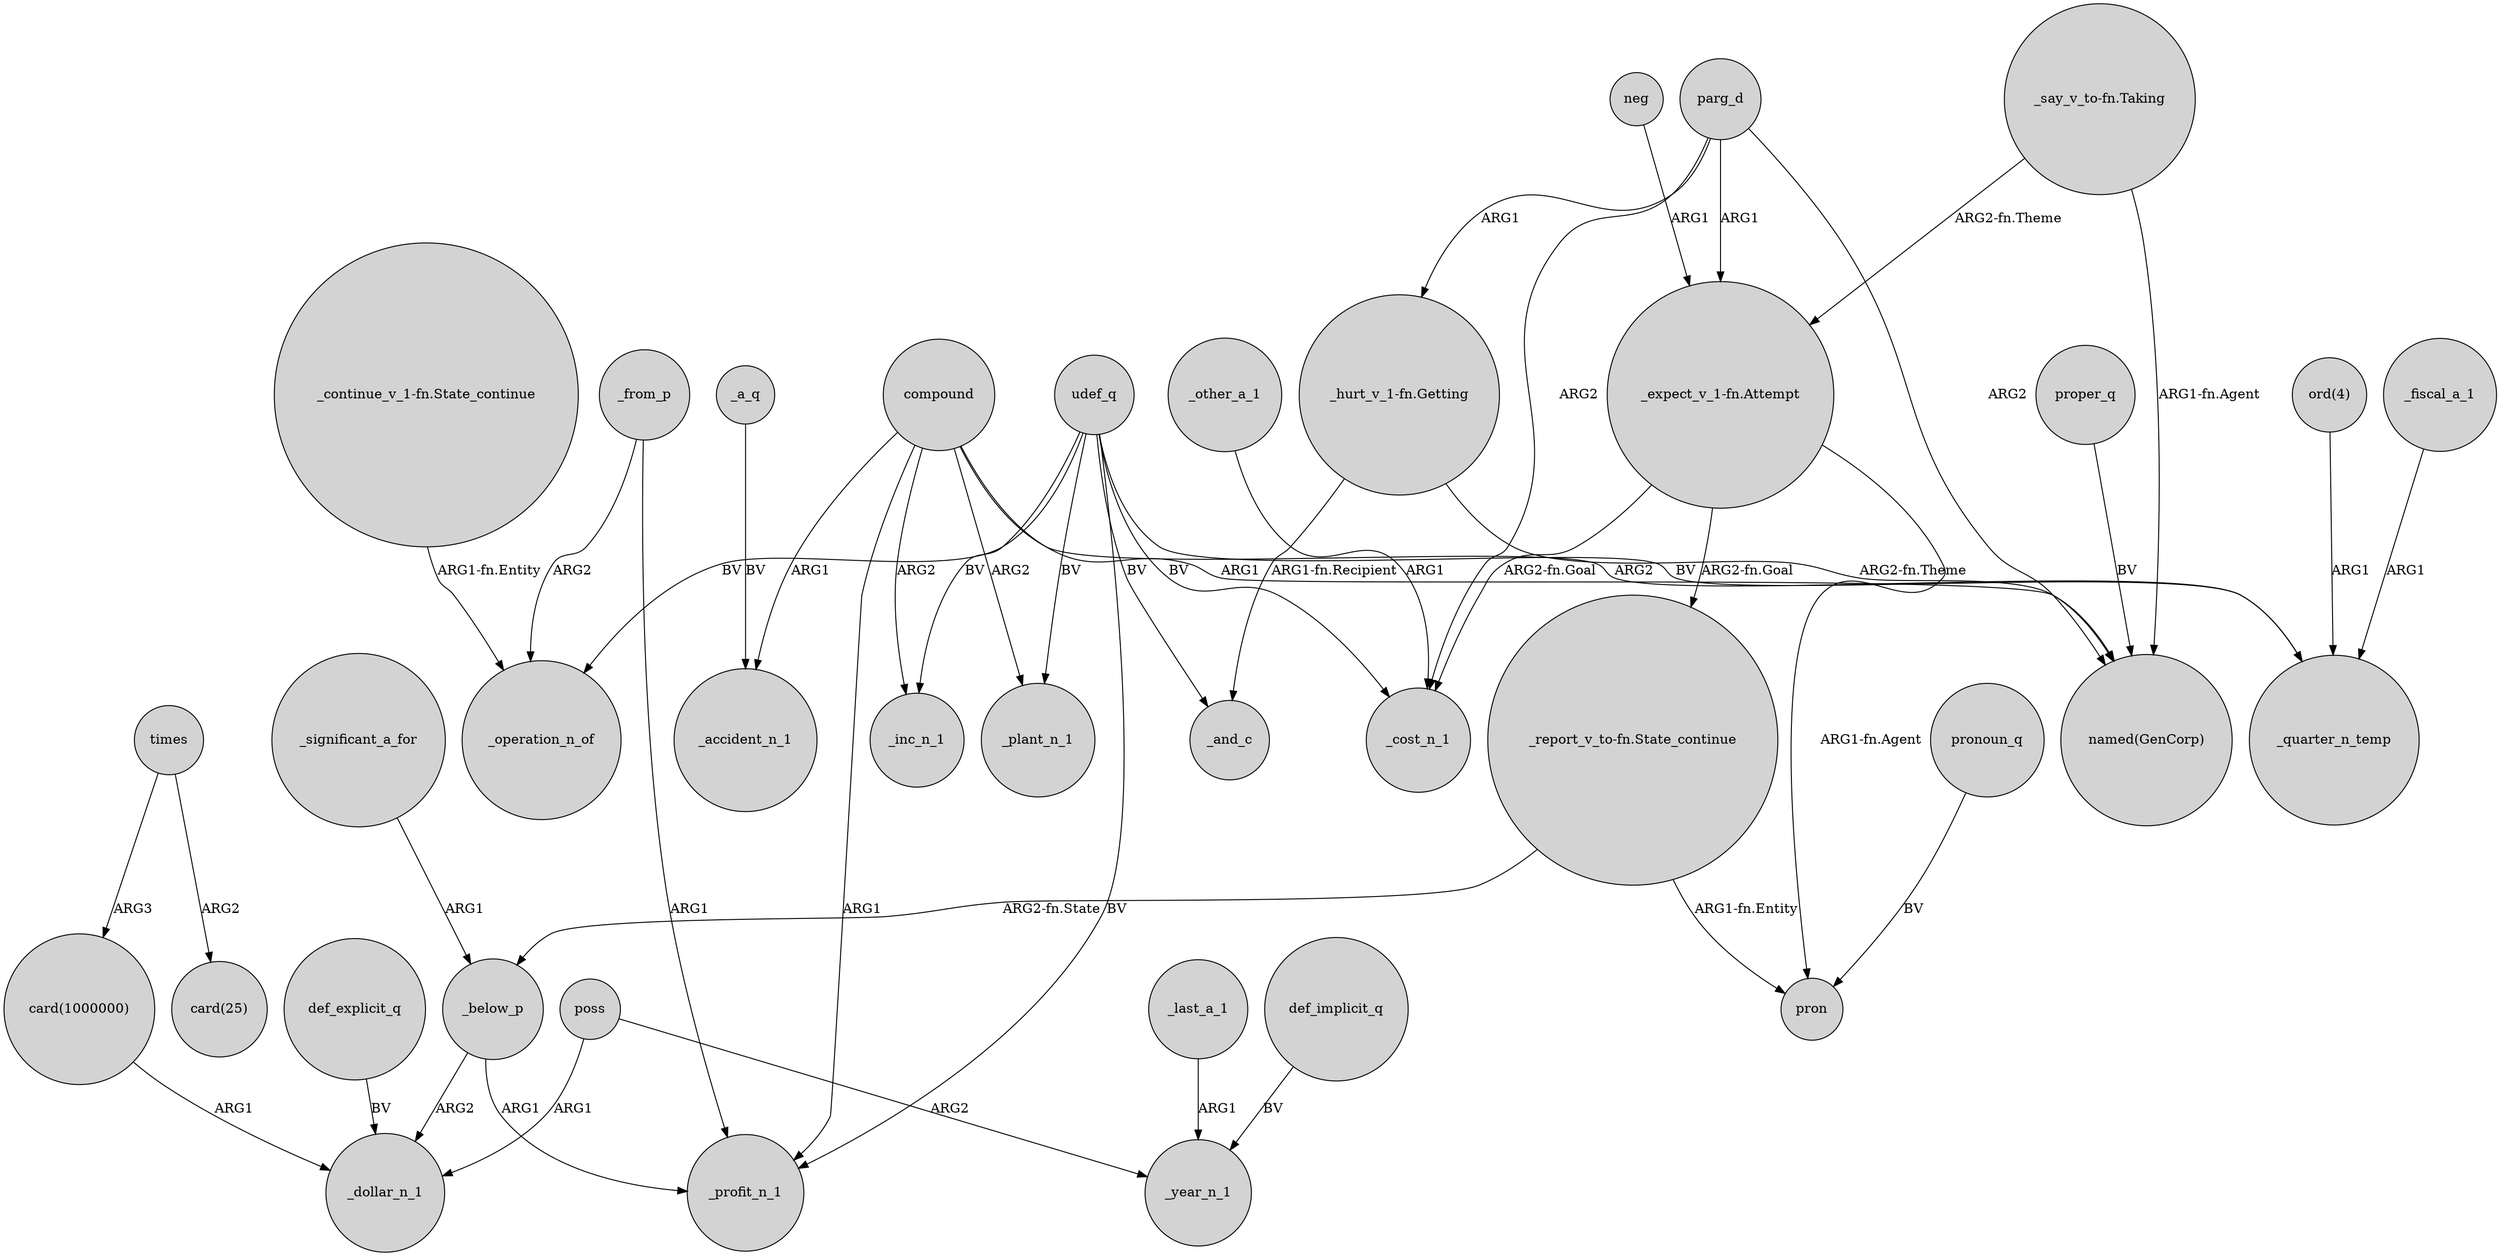 digraph {
	node [shape=circle style=filled]
	def_explicit_q -> _dollar_n_1 [label=BV]
	udef_q -> _plant_n_1 [label=BV]
	"_expect_v_1-fn.Attempt" -> pron [label="ARG1-fn.Agent"]
	_other_a_1 -> _cost_n_1 [label=ARG1]
	compound -> _accident_n_1 [label=ARG1]
	"_expect_v_1-fn.Attempt" -> "_report_v_to-fn.State_continue" [label="ARG2-fn.Goal"]
	compound -> _plant_n_1 [label=ARG2]
	def_implicit_q -> _year_n_1 [label=BV]
	parg_d -> "named(GenCorp)" [label=ARG2]
	times -> "card(25)" [label=ARG2]
	neg -> "_expect_v_1-fn.Attempt" [label=ARG1]
	"_report_v_to-fn.State_continue" -> pron [label="ARG1-fn.Entity"]
	_below_p -> _dollar_n_1 [label=ARG2]
	poss -> _year_n_1 [label=ARG2]
	times -> "card(1000000)" [label=ARG3]
	_from_p -> _profit_n_1 [label=ARG1]
	udef_q -> _profit_n_1 [label=BV]
	"_report_v_to-fn.State_continue" -> _below_p [label="ARG2-fn.State"]
	parg_d -> _cost_n_1 [label=ARG2]
	"_expect_v_1-fn.Attempt" -> _cost_n_1 [label="ARG2-fn.Goal"]
	udef_q -> _and_c [label=BV]
	"_hurt_v_1-fn.Getting" -> "named(GenCorp)" [label="ARG2-fn.Theme"]
	_below_p -> _profit_n_1 [label=ARG1]
	proper_q -> "named(GenCorp)" [label=BV]
	pronoun_q -> pron [label=BV]
	udef_q -> _inc_n_1 [label=BV]
	parg_d -> "_hurt_v_1-fn.Getting" [label=ARG1]
	compound -> _inc_n_1 [label=ARG2]
	compound -> _quarter_n_temp [label=ARG2]
	"_hurt_v_1-fn.Getting" -> _and_c [label="ARG1-fn.Recipient"]
	udef_q -> _operation_n_of [label=BV]
	"_continue_v_1-fn.State_continue" -> _operation_n_of [label="ARG1-fn.Entity"]
	_last_a_1 -> _year_n_1 [label=ARG1]
	compound -> _profit_n_1 [label=ARG1]
	"card(1000000)" -> _dollar_n_1 [label=ARG1]
	"ord(4)" -> _quarter_n_temp [label=ARG1]
	udef_q -> _quarter_n_temp [label=BV]
	compound -> "named(GenCorp)" [label=ARG1]
	poss -> _dollar_n_1 [label=ARG1]
	_fiscal_a_1 -> _quarter_n_temp [label=ARG1]
	_from_p -> _operation_n_of [label=ARG2]
	_a_q -> _accident_n_1 [label=BV]
	_significant_a_for -> _below_p [label=ARG1]
	"_say_v_to-fn.Taking" -> "named(GenCorp)" [label="ARG1-fn.Agent"]
	"_say_v_to-fn.Taking" -> "_expect_v_1-fn.Attempt" [label="ARG2-fn.Theme"]
	parg_d -> "_expect_v_1-fn.Attempt" [label=ARG1]
	udef_q -> _cost_n_1 [label=BV]
}
